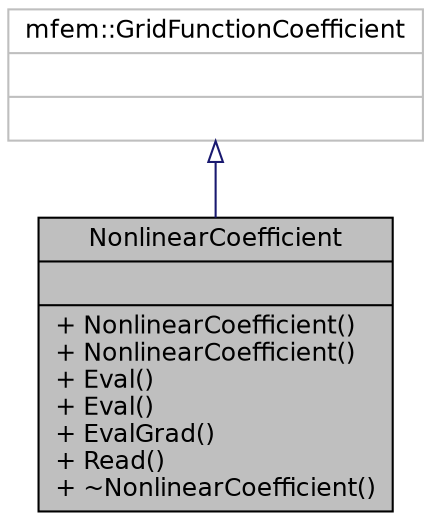 digraph "NonlinearCoefficient"
{
  bgcolor="transparent";
  edge [fontname="Helvetica",fontsize="12",labelfontname="Helvetica",labelfontsize="12"];
  node [fontname="Helvetica",fontsize="12",shape=record];
  Node2 [label="{NonlinearCoefficient\n||+ NonlinearCoefficient()\l+ NonlinearCoefficient()\l+ Eval()\l+ Eval()\l+ EvalGrad()\l+ Read()\l+ ~NonlinearCoefficient()\l}",height=0.2,width=0.4,color="black", fillcolor="grey75", style="filled", fontcolor="black"];
  Node3 -> Node2 [dir="back",color="midnightblue",fontsize="12",style="solid",arrowtail="onormal",fontname="Helvetica"];
  Node3 [label="{mfem::GridFunctionCoefficient\n||}",height=0.2,width=0.4,color="grey75"];
}
